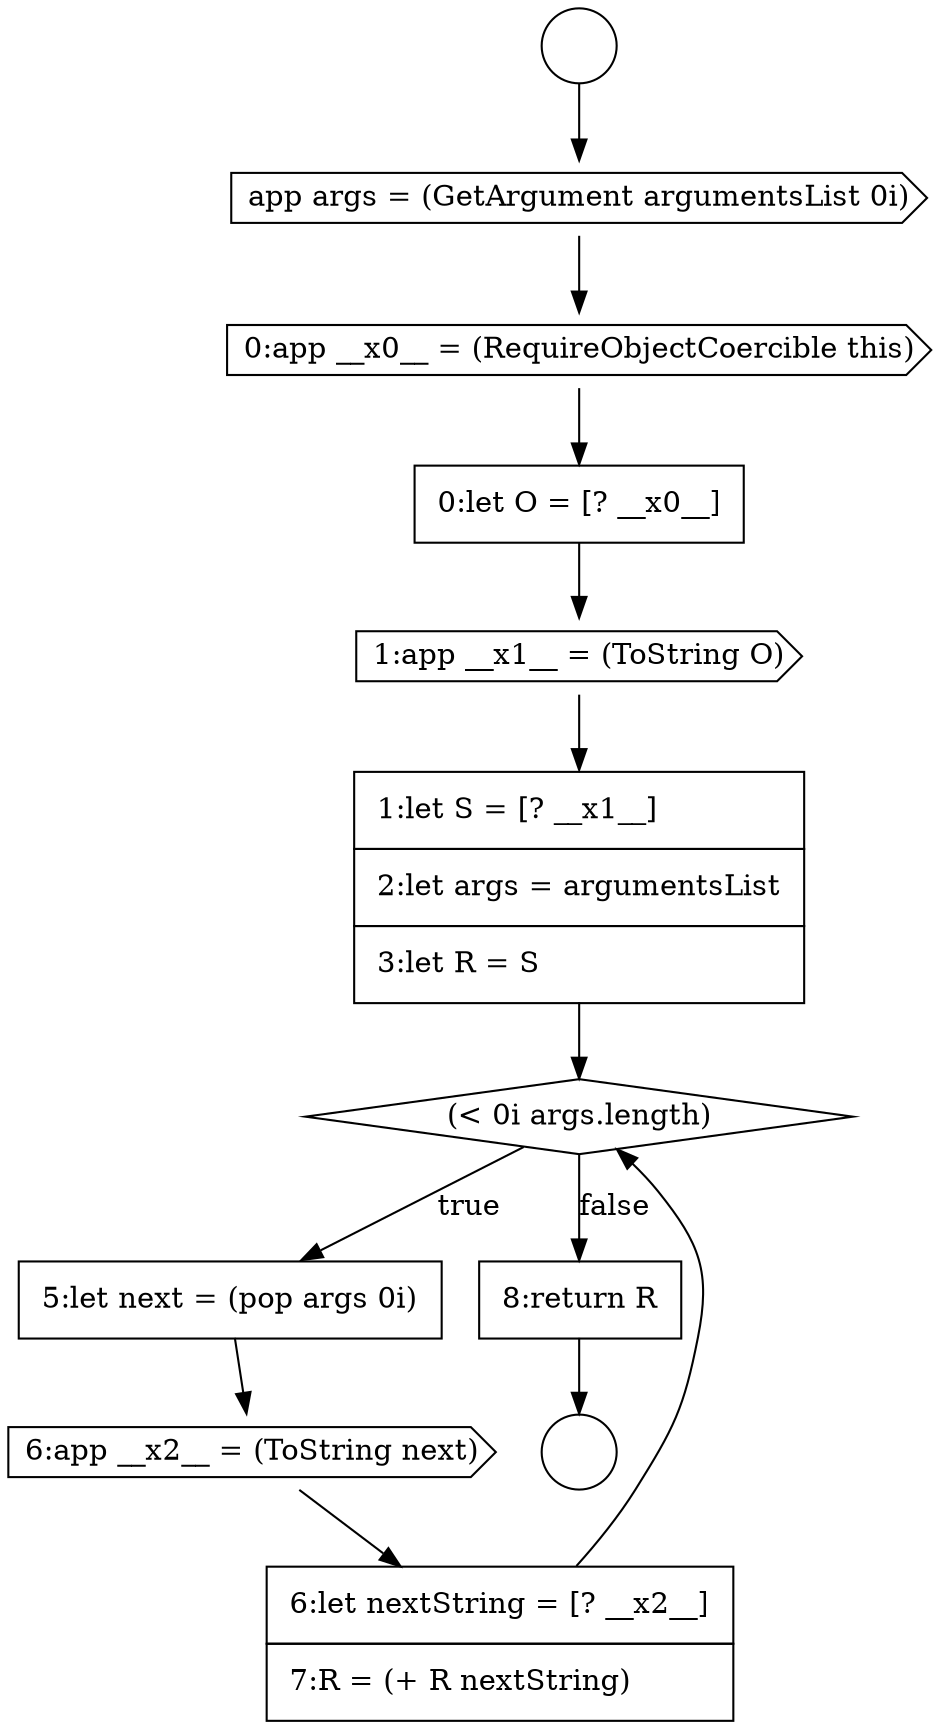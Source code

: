 digraph {
  node12869 [shape=cds, label=<<font color="black">0:app __x0__ = (RequireObjectCoercible this)</font>> color="black" fillcolor="white" style=filled]
  node12875 [shape=cds, label=<<font color="black">6:app __x2__ = (ToString next)</font>> color="black" fillcolor="white" style=filled]
  node12866 [shape=circle label=" " color="black" fillcolor="white" style=filled]
  node12870 [shape=none, margin=0, label=<<font color="black">
    <table border="0" cellborder="1" cellspacing="0" cellpadding="10">
      <tr><td align="left">0:let O = [? __x0__]</td></tr>
    </table>
  </font>> color="black" fillcolor="white" style=filled]
  node12874 [shape=none, margin=0, label=<<font color="black">
    <table border="0" cellborder="1" cellspacing="0" cellpadding="10">
      <tr><td align="left">5:let next = (pop args 0i)</td></tr>
    </table>
  </font>> color="black" fillcolor="white" style=filled]
  node12877 [shape=none, margin=0, label=<<font color="black">
    <table border="0" cellborder="1" cellspacing="0" cellpadding="10">
      <tr><td align="left">8:return R</td></tr>
    </table>
  </font>> color="black" fillcolor="white" style=filled]
  node12867 [shape=circle label=" " color="black" fillcolor="white" style=filled]
  node12873 [shape=diamond, label=<<font color="black">(&lt; 0i args.length)</font>> color="black" fillcolor="white" style=filled]
  node12871 [shape=cds, label=<<font color="black">1:app __x1__ = (ToString O)</font>> color="black" fillcolor="white" style=filled]
  node12868 [shape=cds, label=<<font color="black">app args = (GetArgument argumentsList 0i)</font>> color="black" fillcolor="white" style=filled]
  node12876 [shape=none, margin=0, label=<<font color="black">
    <table border="0" cellborder="1" cellspacing="0" cellpadding="10">
      <tr><td align="left">6:let nextString = [? __x2__]</td></tr>
      <tr><td align="left">7:R = (+ R nextString)</td></tr>
    </table>
  </font>> color="black" fillcolor="white" style=filled]
  node12872 [shape=none, margin=0, label=<<font color="black">
    <table border="0" cellborder="1" cellspacing="0" cellpadding="10">
      <tr><td align="left">1:let S = [? __x1__]</td></tr>
      <tr><td align="left">2:let args = argumentsList</td></tr>
      <tr><td align="left">3:let R = S</td></tr>
    </table>
  </font>> color="black" fillcolor="white" style=filled]
  node12870 -> node12871 [ color="black"]
  node12871 -> node12872 [ color="black"]
  node12873 -> node12874 [label=<<font color="black">true</font>> color="black"]
  node12873 -> node12877 [label=<<font color="black">false</font>> color="black"]
  node12872 -> node12873 [ color="black"]
  node12877 -> node12867 [ color="black"]
  node12868 -> node12869 [ color="black"]
  node12874 -> node12875 [ color="black"]
  node12875 -> node12876 [ color="black"]
  node12869 -> node12870 [ color="black"]
  node12876 -> node12873 [ color="black"]
  node12866 -> node12868 [ color="black"]
}
